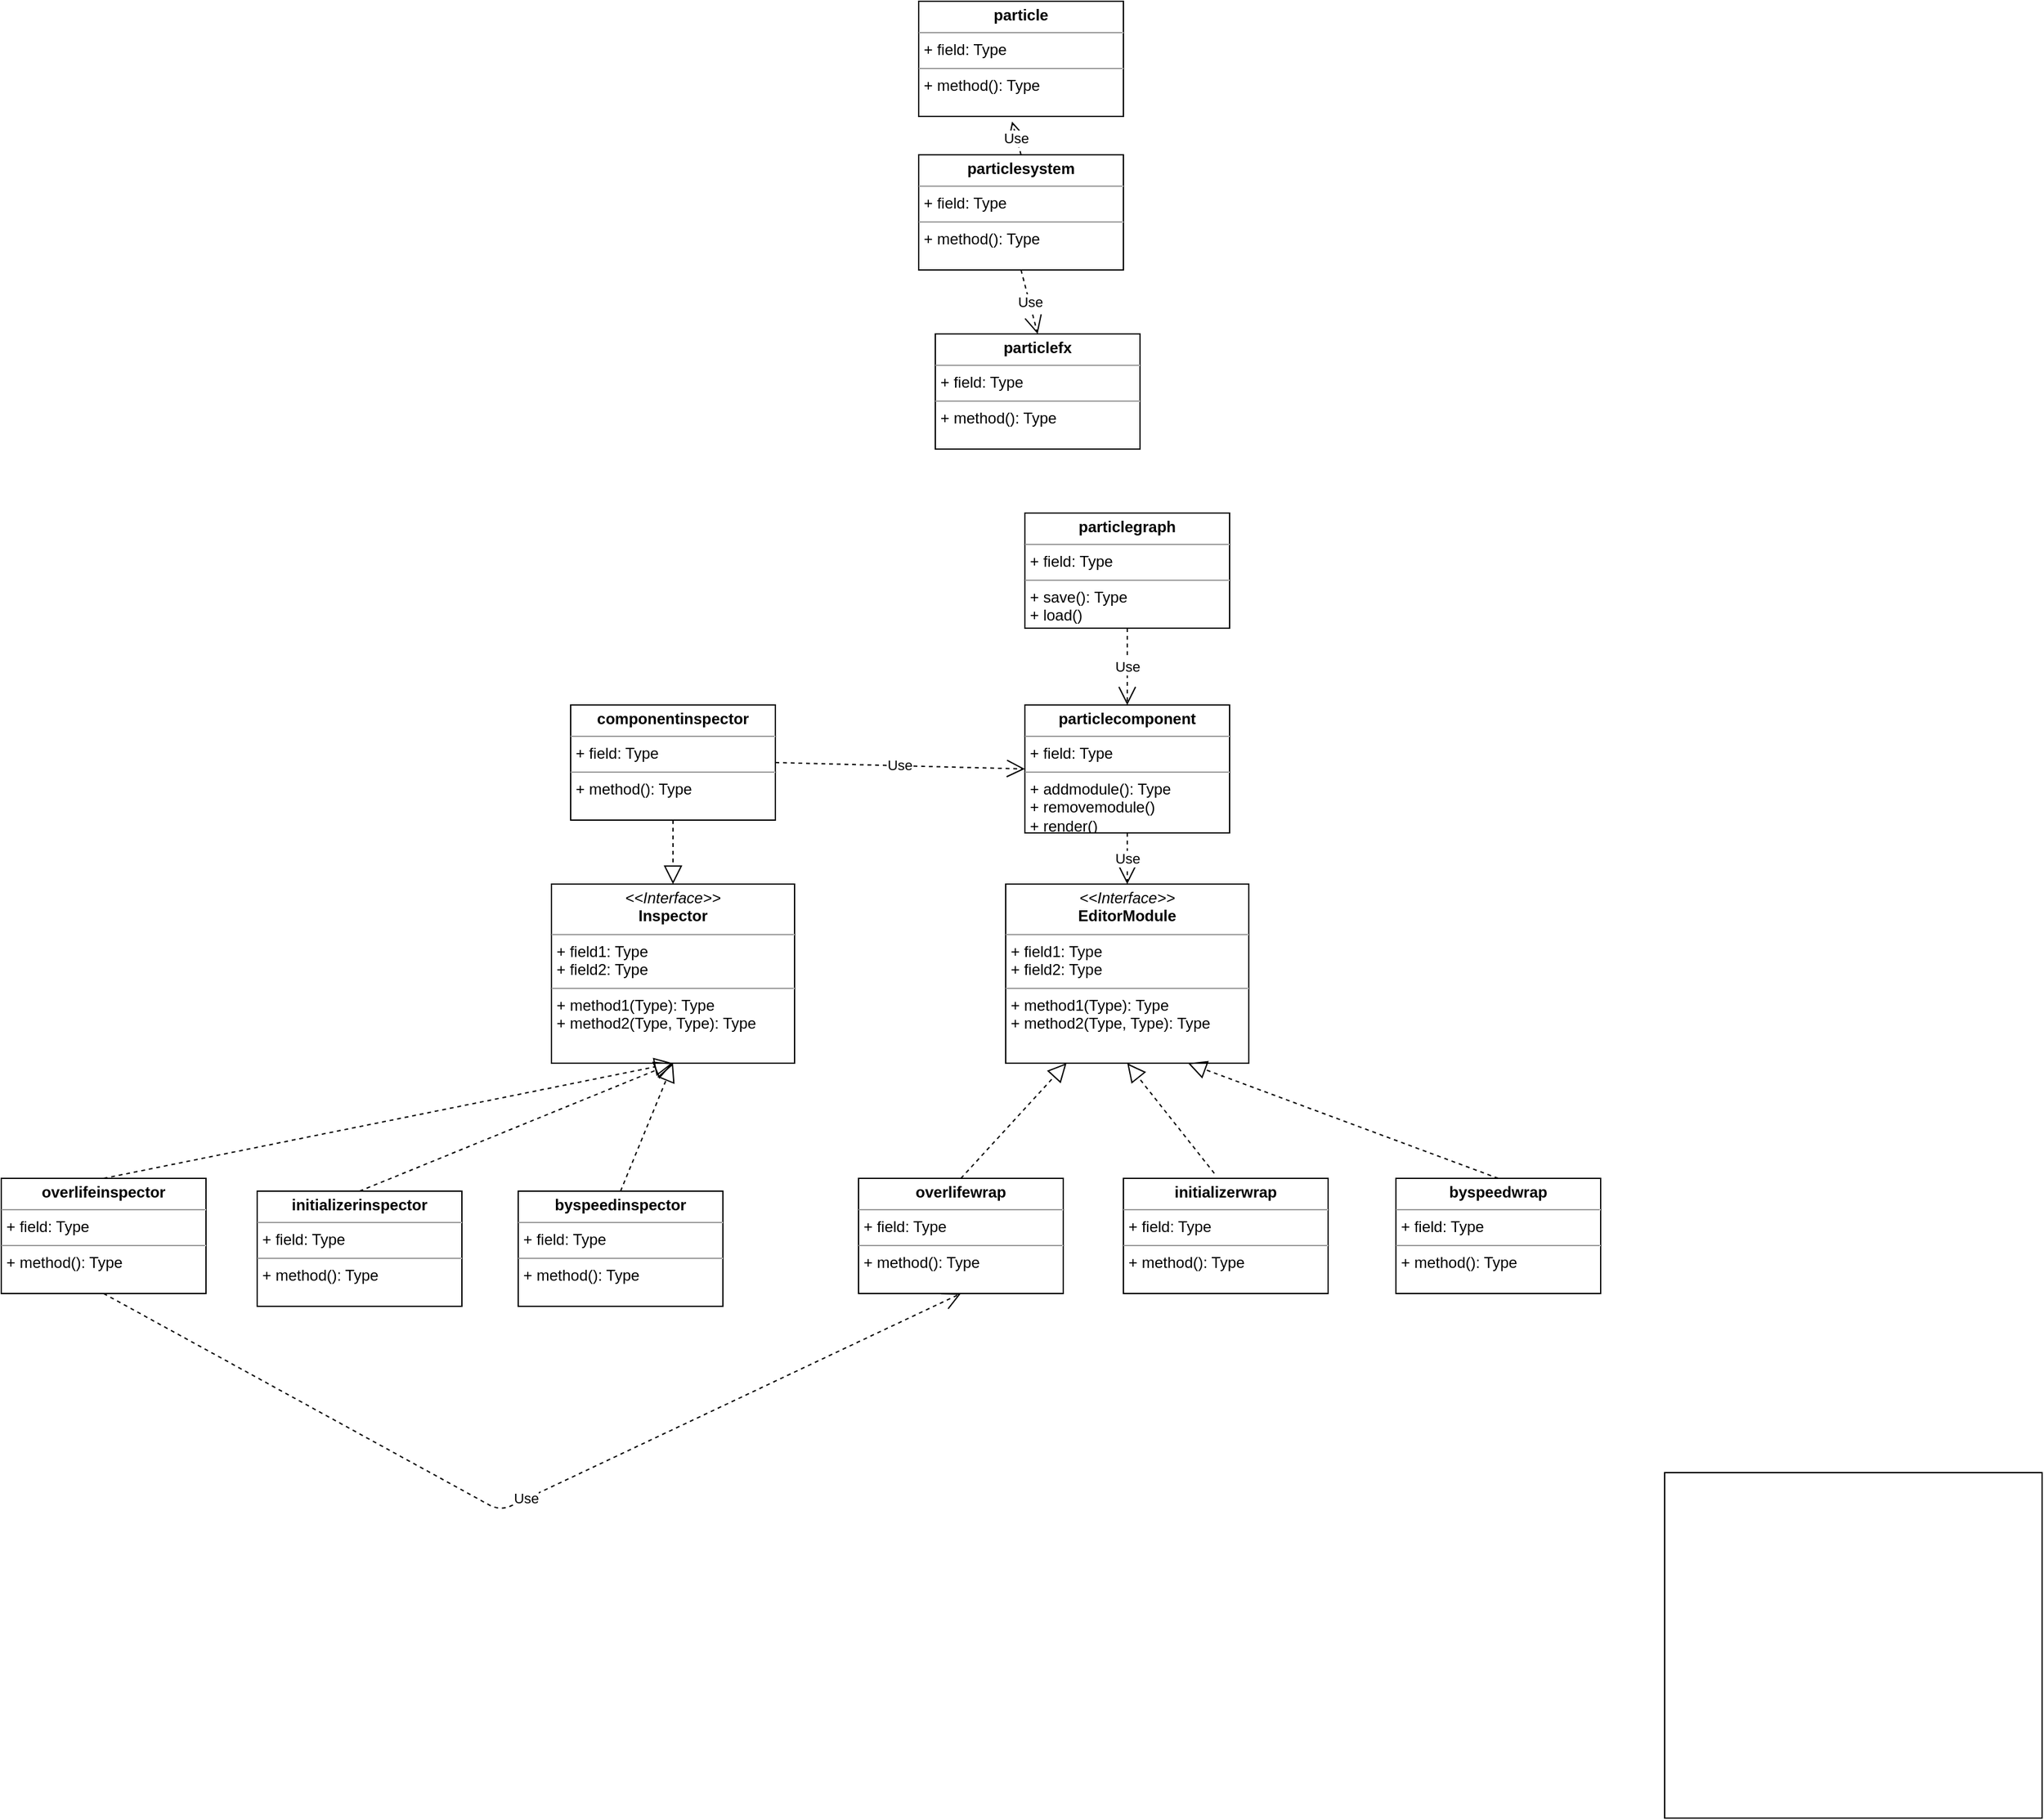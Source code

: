 <mxfile version="14.9.2" type="github">
  <diagram id="1v4-q3JJ3BF3rLonqGm6" name="Page-1">
    <mxGraphModel dx="2062" dy="2323" grid="1" gridSize="10" guides="1" tooltips="1" connect="1" arrows="1" fold="1" page="1" pageScale="1" pageWidth="827" pageHeight="1169" math="0" shadow="0">
      <root>
        <mxCell id="0" />
        <mxCell id="1" parent="0" />
        <mxCell id="rtTn-14dv-DHAK5EhPJp-46" value="" style="rounded=0;whiteSpace=wrap;html=1;" parent="1" vertex="1">
          <mxGeometry x="1330" y="770" width="295" height="270" as="geometry" />
        </mxCell>
        <mxCell id="rtTn-14dv-DHAK5EhPJp-1" value="&lt;p style=&quot;margin: 0px ; margin-top: 4px ; text-align: center&quot;&gt;&lt;b&gt;componentinspector&lt;/b&gt;&lt;/p&gt;&lt;hr size=&quot;1&quot;&gt;&lt;p style=&quot;margin: 0px ; margin-left: 4px&quot;&gt;+ field: Type&lt;/p&gt;&lt;hr size=&quot;1&quot;&gt;&lt;p style=&quot;margin: 0px ; margin-left: 4px&quot;&gt;+ method(): Type&lt;/p&gt;" style="verticalAlign=top;align=left;overflow=fill;fontSize=12;fontFamily=Helvetica;html=1;" parent="1" vertex="1">
          <mxGeometry x="475" y="170" width="160" height="90" as="geometry" />
        </mxCell>
        <mxCell id="rtTn-14dv-DHAK5EhPJp-2" value="&lt;p style=&quot;margin: 0px ; margin-top: 4px ; text-align: center&quot;&gt;&lt;b&gt;overlifeinspector&lt;/b&gt;&lt;/p&gt;&lt;hr size=&quot;1&quot;&gt;&lt;p style=&quot;margin: 0px ; margin-left: 4px&quot;&gt;+ field: Type&lt;/p&gt;&lt;hr size=&quot;1&quot;&gt;&lt;p style=&quot;margin: 0px ; margin-left: 4px&quot;&gt;+ method(): Type&lt;/p&gt;" style="verticalAlign=top;align=left;overflow=fill;fontSize=12;fontFamily=Helvetica;html=1;" parent="1" vertex="1">
          <mxGeometry x="30" y="540" width="160" height="90" as="geometry" />
        </mxCell>
        <mxCell id="rtTn-14dv-DHAK5EhPJp-4" value="&lt;p style=&quot;margin: 0px ; margin-top: 4px ; text-align: center&quot;&gt;&lt;i&gt;&amp;lt;&amp;lt;Interface&amp;gt;&amp;gt;&lt;/i&gt;&lt;br&gt;&lt;b&gt;Inspector&lt;/b&gt;&lt;/p&gt;&lt;hr size=&quot;1&quot;&gt;&lt;p style=&quot;margin: 0px ; margin-left: 4px&quot;&gt;+ field1: Type&lt;br&gt;+ field2: Type&lt;/p&gt;&lt;hr size=&quot;1&quot;&gt;&lt;p style=&quot;margin: 0px ; margin-left: 4px&quot;&gt;+ method1(Type): Type&lt;br&gt;+ method2(Type, Type): Type&lt;/p&gt;" style="verticalAlign=top;align=left;overflow=fill;fontSize=12;fontFamily=Helvetica;html=1;" parent="1" vertex="1">
          <mxGeometry x="460" y="310" width="190" height="140" as="geometry" />
        </mxCell>
        <mxCell id="rtTn-14dv-DHAK5EhPJp-5" value="&lt;p style=&quot;margin: 0px ; margin-top: 4px ; text-align: center&quot;&gt;&lt;b&gt;particlesystem&lt;/b&gt;&lt;/p&gt;&lt;hr size=&quot;1&quot;&gt;&lt;p style=&quot;margin: 0px ; margin-left: 4px&quot;&gt;+ field: Type&lt;/p&gt;&lt;hr size=&quot;1&quot;&gt;&lt;p style=&quot;margin: 0px ; margin-left: 4px&quot;&gt;+ method(): Type&lt;/p&gt;" style="verticalAlign=top;align=left;overflow=fill;fontSize=12;fontFamily=Helvetica;html=1;" parent="1" vertex="1">
          <mxGeometry x="747" y="-260" width="160" height="90" as="geometry" />
        </mxCell>
        <mxCell id="rtTn-14dv-DHAK5EhPJp-8" value="&lt;p style=&quot;margin: 0px ; margin-top: 4px ; text-align: center&quot;&gt;&lt;b&gt;particlegraph&lt;/b&gt;&lt;/p&gt;&lt;hr size=&quot;1&quot;&gt;&lt;p style=&quot;margin: 0px ; margin-left: 4px&quot;&gt;+ field: Type&lt;/p&gt;&lt;hr size=&quot;1&quot;&gt;&lt;p style=&quot;margin: 0px ; margin-left: 4px&quot;&gt;+ save(): Type&lt;/p&gt;&lt;p style=&quot;margin: 0px ; margin-left: 4px&quot;&gt;+ load()&lt;/p&gt;" style="verticalAlign=top;align=left;overflow=fill;fontSize=12;fontFamily=Helvetica;html=1;" parent="1" vertex="1">
          <mxGeometry x="830" y="20" width="160" height="90" as="geometry" />
        </mxCell>
        <mxCell id="rtTn-14dv-DHAK5EhPJp-9" value="&lt;p style=&quot;margin: 0px ; margin-top: 4px ; text-align: center&quot;&gt;&lt;i&gt;&amp;lt;&amp;lt;Interface&amp;gt;&amp;gt;&lt;/i&gt;&lt;br&gt;&lt;b&gt;EditorModule&lt;/b&gt;&lt;br&gt;&lt;/p&gt;&lt;hr size=&quot;1&quot;&gt;&lt;p style=&quot;margin: 0px ; margin-left: 4px&quot;&gt;+ field1: Type&lt;br&gt;+ field2: Type&lt;/p&gt;&lt;hr size=&quot;1&quot;&gt;&lt;p style=&quot;margin: 0px ; margin-left: 4px&quot;&gt;+ method1(Type): Type&lt;br&gt;+ method2(Type, Type): Type&lt;/p&gt;" style="verticalAlign=top;align=left;overflow=fill;fontSize=12;fontFamily=Helvetica;html=1;" parent="1" vertex="1">
          <mxGeometry x="815" y="310" width="190" height="140" as="geometry" />
        </mxCell>
        <mxCell id="rtTn-14dv-DHAK5EhPJp-10" value="&lt;p style=&quot;margin: 0px ; margin-top: 4px ; text-align: center&quot;&gt;&lt;b&gt;overlifewrap&lt;/b&gt;&lt;/p&gt;&lt;hr size=&quot;1&quot;&gt;&lt;p style=&quot;margin: 0px ; margin-left: 4px&quot;&gt;+ field: Type&lt;/p&gt;&lt;hr size=&quot;1&quot;&gt;&lt;p style=&quot;margin: 0px ; margin-left: 4px&quot;&gt;+ method(): Type&lt;/p&gt;" style="verticalAlign=top;align=left;overflow=fill;fontSize=12;fontFamily=Helvetica;html=1;" parent="1" vertex="1">
          <mxGeometry x="700" y="540" width="160" height="90" as="geometry" />
        </mxCell>
        <mxCell id="rtTn-14dv-DHAK5EhPJp-11" value="&lt;p style=&quot;margin: 0px ; margin-top: 4px ; text-align: center&quot;&gt;&lt;b&gt;initializerwrap&lt;/b&gt;&lt;/p&gt;&lt;hr size=&quot;1&quot;&gt;&lt;p style=&quot;margin: 0px ; margin-left: 4px&quot;&gt;+ field: Type&lt;/p&gt;&lt;hr size=&quot;1&quot;&gt;&lt;p style=&quot;margin: 0px ; margin-left: 4px&quot;&gt;+ method(): Type&lt;/p&gt;" style="verticalAlign=top;align=left;overflow=fill;fontSize=12;fontFamily=Helvetica;html=1;" parent="1" vertex="1">
          <mxGeometry x="907" y="540" width="160" height="90" as="geometry" />
        </mxCell>
        <mxCell id="rtTn-14dv-DHAK5EhPJp-12" value="&lt;p style=&quot;margin: 0px ; margin-top: 4px ; text-align: center&quot;&gt;&lt;b&gt;byspeedwrap&lt;/b&gt;&lt;/p&gt;&lt;hr size=&quot;1&quot;&gt;&lt;p style=&quot;margin: 0px ; margin-left: 4px&quot;&gt;+ field: Type&lt;/p&gt;&lt;hr size=&quot;1&quot;&gt;&lt;p style=&quot;margin: 0px ; margin-left: 4px&quot;&gt;+ method(): Type&lt;/p&gt;" style="verticalAlign=top;align=left;overflow=fill;fontSize=12;fontFamily=Helvetica;html=1;" parent="1" vertex="1">
          <mxGeometry x="1120" y="540" width="160" height="90" as="geometry" />
        </mxCell>
        <mxCell id="rtTn-14dv-DHAK5EhPJp-24" value="" style="endArrow=block;dashed=1;endFill=0;endSize=12;html=1;exitX=0.5;exitY=0;exitDx=0;exitDy=0;entryX=0.75;entryY=1;entryDx=0;entryDy=0;" parent="1" source="rtTn-14dv-DHAK5EhPJp-12" target="rtTn-14dv-DHAK5EhPJp-9" edge="1">
          <mxGeometry width="160" relative="1" as="geometry">
            <mxPoint x="940" y="460" as="sourcePoint" />
            <mxPoint x="1100" y="460" as="targetPoint" />
          </mxGeometry>
        </mxCell>
        <mxCell id="rtTn-14dv-DHAK5EhPJp-25" value="" style="endArrow=block;dashed=1;endFill=0;endSize=12;html=1;exitX=0.444;exitY=-0.044;exitDx=0;exitDy=0;exitPerimeter=0;entryX=0.5;entryY=1;entryDx=0;entryDy=0;" parent="1" source="rtTn-14dv-DHAK5EhPJp-11" target="rtTn-14dv-DHAK5EhPJp-9" edge="1">
          <mxGeometry width="160" relative="1" as="geometry">
            <mxPoint x="820" y="450" as="sourcePoint" />
            <mxPoint x="980" y="450" as="targetPoint" />
          </mxGeometry>
        </mxCell>
        <mxCell id="rtTn-14dv-DHAK5EhPJp-26" value="" style="endArrow=block;dashed=1;endFill=0;endSize=12;html=1;exitX=0.5;exitY=0;exitDx=0;exitDy=0;entryX=0.25;entryY=1;entryDx=0;entryDy=0;" parent="1" source="rtTn-14dv-DHAK5EhPJp-10" target="rtTn-14dv-DHAK5EhPJp-9" edge="1">
          <mxGeometry width="160" relative="1" as="geometry">
            <mxPoint x="540" y="460" as="sourcePoint" />
            <mxPoint x="770" y="433" as="targetPoint" />
          </mxGeometry>
        </mxCell>
        <mxCell id="rtTn-14dv-DHAK5EhPJp-27" value="&lt;p style=&quot;margin: 0px ; margin-top: 4px ; text-align: center&quot;&gt;&lt;b&gt;particlecomponent&lt;/b&gt;&lt;/p&gt;&lt;hr size=&quot;1&quot;&gt;&lt;p style=&quot;margin: 0px ; margin-left: 4px&quot;&gt;+ field: Type&lt;/p&gt;&lt;hr size=&quot;1&quot;&gt;&lt;p style=&quot;margin: 0px ; margin-left: 4px&quot;&gt;+ addmodule(): Type&lt;/p&gt;&lt;p style=&quot;margin: 0px ; margin-left: 4px&quot;&gt;+ removemodule()&lt;/p&gt;&lt;p style=&quot;margin: 0px ; margin-left: 4px&quot;&gt;+ render()&lt;/p&gt;" style="verticalAlign=top;align=left;overflow=fill;fontSize=12;fontFamily=Helvetica;html=1;" parent="1" vertex="1">
          <mxGeometry x="830" y="170" width="160" height="100" as="geometry" />
        </mxCell>
        <mxCell id="rtTn-14dv-DHAK5EhPJp-28" value="Use" style="endArrow=open;endSize=12;dashed=1;html=1;exitX=0.5;exitY=1;exitDx=0;exitDy=0;entryX=0.5;entryY=0;entryDx=0;entryDy=0;" parent="1" source="rtTn-14dv-DHAK5EhPJp-27" target="rtTn-14dv-DHAK5EhPJp-9" edge="1">
          <mxGeometry width="160" relative="1" as="geometry">
            <mxPoint x="530" y="320" as="sourcePoint" />
            <mxPoint x="690" y="320" as="targetPoint" />
          </mxGeometry>
        </mxCell>
        <mxCell id="rtTn-14dv-DHAK5EhPJp-29" value="Use" style="endArrow=open;endSize=12;dashed=1;html=1;exitX=0.5;exitY=1;exitDx=0;exitDy=0;entryX=0.5;entryY=0;entryDx=0;entryDy=0;" parent="1" source="rtTn-14dv-DHAK5EhPJp-8" target="rtTn-14dv-DHAK5EhPJp-27" edge="1">
          <mxGeometry width="160" relative="1" as="geometry">
            <mxPoint x="410" y="420" as="sourcePoint" />
            <mxPoint x="570" y="420" as="targetPoint" />
          </mxGeometry>
        </mxCell>
        <mxCell id="rtTn-14dv-DHAK5EhPJp-35" value="&lt;p style=&quot;margin: 0px ; margin-top: 4px ; text-align: center&quot;&gt;&lt;b&gt;initializerinspector&lt;/b&gt;&lt;/p&gt;&lt;hr size=&quot;1&quot;&gt;&lt;p style=&quot;margin: 0px ; margin-left: 4px&quot;&gt;+ field: Type&lt;/p&gt;&lt;hr size=&quot;1&quot;&gt;&lt;p style=&quot;margin: 0px ; margin-left: 4px&quot;&gt;+ method(): Type&lt;/p&gt;" style="verticalAlign=top;align=left;overflow=fill;fontSize=12;fontFamily=Helvetica;html=1;" parent="1" vertex="1">
          <mxGeometry x="230" y="550" width="160" height="90" as="geometry" />
        </mxCell>
        <mxCell id="rtTn-14dv-DHAK5EhPJp-36" value="&lt;p style=&quot;margin: 0px ; margin-top: 4px ; text-align: center&quot;&gt;&lt;b&gt;byspeedinspector&lt;/b&gt;&lt;/p&gt;&lt;hr size=&quot;1&quot;&gt;&lt;p style=&quot;margin: 0px ; margin-left: 4px&quot;&gt;+ field: Type&lt;/p&gt;&lt;hr size=&quot;1&quot;&gt;&lt;p style=&quot;margin: 0px ; margin-left: 4px&quot;&gt;+ method(): Type&lt;/p&gt;" style="verticalAlign=top;align=left;overflow=fill;fontSize=12;fontFamily=Helvetica;html=1;" parent="1" vertex="1">
          <mxGeometry x="434" y="550" width="160" height="90" as="geometry" />
        </mxCell>
        <mxCell id="rtTn-14dv-DHAK5EhPJp-37" value="" style="endArrow=block;dashed=1;endFill=0;endSize=12;html=1;exitX=0.5;exitY=0;exitDx=0;exitDy=0;entryX=0.5;entryY=1;entryDx=0;entryDy=0;" parent="1" source="rtTn-14dv-DHAK5EhPJp-2" target="rtTn-14dv-DHAK5EhPJp-4" edge="1">
          <mxGeometry width="160" relative="1" as="geometry">
            <mxPoint x="330" y="460" as="sourcePoint" />
            <mxPoint x="490" y="460" as="targetPoint" />
          </mxGeometry>
        </mxCell>
        <mxCell id="rtTn-14dv-DHAK5EhPJp-38" value="" style="endArrow=block;dashed=1;endFill=0;endSize=12;html=1;exitX=0.5;exitY=0;exitDx=0;exitDy=0;entryX=0.5;entryY=1;entryDx=0;entryDy=0;" parent="1" source="rtTn-14dv-DHAK5EhPJp-35" target="rtTn-14dv-DHAK5EhPJp-4" edge="1">
          <mxGeometry width="160" relative="1" as="geometry">
            <mxPoint x="330" y="460" as="sourcePoint" />
            <mxPoint x="270" y="370" as="targetPoint" />
          </mxGeometry>
        </mxCell>
        <mxCell id="rtTn-14dv-DHAK5EhPJp-39" value="" style="endArrow=block;dashed=1;endFill=0;endSize=12;html=1;exitX=0.5;exitY=0;exitDx=0;exitDy=0;entryX=0.5;entryY=1;entryDx=0;entryDy=0;" parent="1" source="rtTn-14dv-DHAK5EhPJp-36" target="rtTn-14dv-DHAK5EhPJp-4" edge="1">
          <mxGeometry width="160" relative="1" as="geometry">
            <mxPoint x="330" y="460" as="sourcePoint" />
            <mxPoint x="490" y="460" as="targetPoint" />
          </mxGeometry>
        </mxCell>
        <mxCell id="rtTn-14dv-DHAK5EhPJp-40" value="Use" style="endArrow=open;endSize=12;dashed=1;html=1;exitX=0.5;exitY=1;exitDx=0;exitDy=0;entryX=0.5;entryY=1;entryDx=0;entryDy=0;" parent="1" source="rtTn-14dv-DHAK5EhPJp-2" target="rtTn-14dv-DHAK5EhPJp-10" edge="1">
          <mxGeometry width="160" relative="1" as="geometry">
            <mxPoint x="330" y="560" as="sourcePoint" />
            <mxPoint x="490" y="560" as="targetPoint" />
            <Array as="points">
              <mxPoint x="420" y="800" />
            </Array>
          </mxGeometry>
        </mxCell>
        <mxCell id="rtTn-14dv-DHAK5EhPJp-41" value="&lt;p style=&quot;margin: 0px ; margin-top: 4px ; text-align: center&quot;&gt;&lt;b&gt;particle&lt;/b&gt;&lt;/p&gt;&lt;hr size=&quot;1&quot;&gt;&lt;p style=&quot;margin: 0px ; margin-left: 4px&quot;&gt;+ field: Type&lt;/p&gt;&lt;hr size=&quot;1&quot;&gt;&lt;p style=&quot;margin: 0px ; margin-left: 4px&quot;&gt;+ method(): Type&lt;/p&gt;" style="verticalAlign=top;align=left;overflow=fill;fontSize=12;fontFamily=Helvetica;html=1;" parent="1" vertex="1">
          <mxGeometry x="747" y="-380" width="160" height="90" as="geometry" />
        </mxCell>
        <mxCell id="rtTn-14dv-DHAK5EhPJp-42" value="Use" style="endArrow=open;endSize=12;dashed=1;html=1;exitX=0.5;exitY=0;exitDx=0;exitDy=0;entryX=0.456;entryY=1.044;entryDx=0;entryDy=0;entryPerimeter=0;" parent="1" source="rtTn-14dv-DHAK5EhPJp-5" target="rtTn-14dv-DHAK5EhPJp-41" edge="1">
          <mxGeometry width="160" relative="1" as="geometry">
            <mxPoint x="-200" y="-340" as="sourcePoint" />
            <mxPoint x="-40" y="-340" as="targetPoint" />
          </mxGeometry>
        </mxCell>
        <mxCell id="rtTn-14dv-DHAK5EhPJp-43" value="&lt;p style=&quot;margin: 0px ; margin-top: 4px ; text-align: center&quot;&gt;&lt;b&gt;particlefx&lt;/b&gt;&lt;/p&gt;&lt;hr size=&quot;1&quot;&gt;&lt;p style=&quot;margin: 0px ; margin-left: 4px&quot;&gt;+ field: Type&lt;/p&gt;&lt;hr size=&quot;1&quot;&gt;&lt;p style=&quot;margin: 0px ; margin-left: 4px&quot;&gt;+ method(): Type&lt;/p&gt;" style="verticalAlign=top;align=left;overflow=fill;fontSize=12;fontFamily=Helvetica;html=1;" parent="1" vertex="1">
          <mxGeometry x="760" y="-120" width="160" height="90" as="geometry" />
        </mxCell>
        <mxCell id="rtTn-14dv-DHAK5EhPJp-44" value="Use" style="endArrow=open;endSize=12;dashed=1;html=1;exitX=0.5;exitY=1;exitDx=0;exitDy=0;entryX=0.5;entryY=0;entryDx=0;entryDy=0;" parent="1" source="rtTn-14dv-DHAK5EhPJp-5" target="rtTn-14dv-DHAK5EhPJp-43" edge="1">
          <mxGeometry width="160" relative="1" as="geometry">
            <mxPoint x="-210" y="-380" as="sourcePoint" />
            <mxPoint x="-50" y="-380" as="targetPoint" />
          </mxGeometry>
        </mxCell>
        <mxCell id="4IxoNGBiL0sOaZmvlDB4-1" value="" style="endArrow=block;dashed=1;endFill=0;endSize=12;html=1;exitX=0.5;exitY=1;exitDx=0;exitDy=0;entryX=0.5;entryY=0;entryDx=0;entryDy=0;" edge="1" parent="1" source="rtTn-14dv-DHAK5EhPJp-1" target="rtTn-14dv-DHAK5EhPJp-4">
          <mxGeometry width="160" relative="1" as="geometry">
            <mxPoint x="750" y="460" as="sourcePoint" />
            <mxPoint x="910" y="460" as="targetPoint" />
          </mxGeometry>
        </mxCell>
        <mxCell id="4IxoNGBiL0sOaZmvlDB4-2" value="Use" style="endArrow=open;endSize=12;dashed=1;html=1;exitX=1;exitY=0.5;exitDx=0;exitDy=0;entryX=0;entryY=0.5;entryDx=0;entryDy=0;" edge="1" parent="1" source="rtTn-14dv-DHAK5EhPJp-1" target="rtTn-14dv-DHAK5EhPJp-27">
          <mxGeometry width="160" relative="1" as="geometry">
            <mxPoint x="750" y="460" as="sourcePoint" />
            <mxPoint x="910" y="460" as="targetPoint" />
          </mxGeometry>
        </mxCell>
      </root>
    </mxGraphModel>
  </diagram>
</mxfile>

